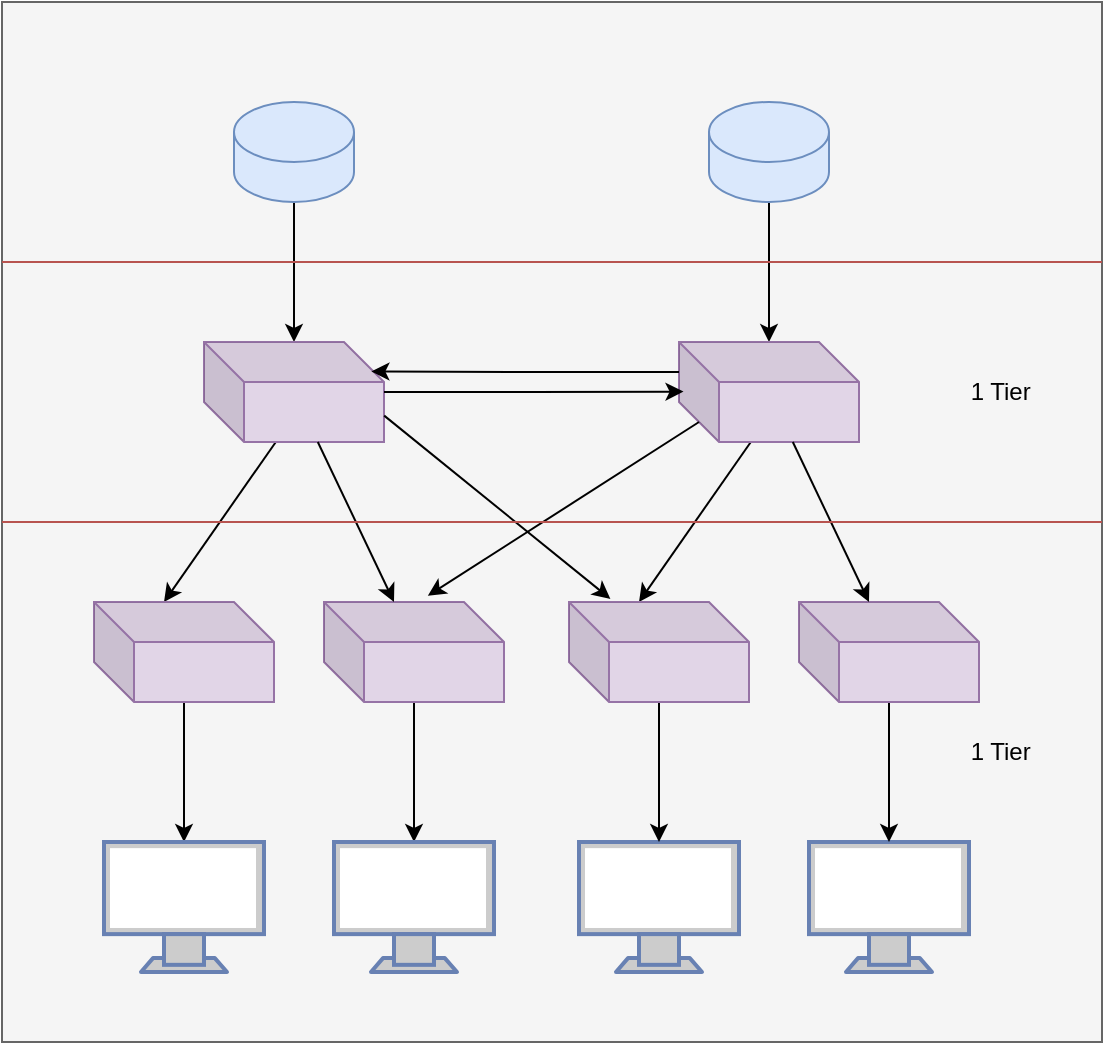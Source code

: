 <mxfile version="24.0.7" type="github">
  <diagram name="Página-1" id="rXedM965n2i3Z5BjzYAS">
    <mxGraphModel dx="1048" dy="675" grid="1" gridSize="10" guides="1" tooltips="1" connect="1" arrows="1" fold="1" page="1" pageScale="1" pageWidth="827" pageHeight="1169" math="0" shadow="0">
      <root>
        <mxCell id="0" />
        <mxCell id="1" parent="0" />
        <mxCell id="8UPofglze54kEzDpr6df-1" value="" style="rounded=0;whiteSpace=wrap;html=1;fillColor=#f5f5f5;fontColor=#333333;strokeColor=#666666;" vertex="1" parent="1">
          <mxGeometry x="139" y="160" width="550" height="520" as="geometry" />
        </mxCell>
        <mxCell id="8UPofglze54kEzDpr6df-2" value="" style="edgeStyle=orthogonalEdgeStyle;rounded=0;orthogonalLoop=1;jettySize=auto;html=1;" edge="1" parent="1" source="8UPofglze54kEzDpr6df-3" target="8UPofglze54kEzDpr6df-7">
          <mxGeometry relative="1" as="geometry" />
        </mxCell>
        <mxCell id="8UPofglze54kEzDpr6df-3" value="" style="shape=cylinder3;whiteSpace=wrap;html=1;boundedLbl=1;backgroundOutline=1;size=15;fillColor=#dae8fc;strokeColor=#6c8ebf;" vertex="1" parent="1">
          <mxGeometry x="255" y="210" width="60" height="50" as="geometry" />
        </mxCell>
        <mxCell id="8UPofglze54kEzDpr6df-4" value="" style="edgeStyle=orthogonalEdgeStyle;rounded=0;orthogonalLoop=1;jettySize=auto;html=1;" edge="1" parent="1" source="8UPofglze54kEzDpr6df-5" target="8UPofglze54kEzDpr6df-18">
          <mxGeometry relative="1" as="geometry" />
        </mxCell>
        <mxCell id="8UPofglze54kEzDpr6df-5" value="" style="shape=cylinder3;whiteSpace=wrap;html=1;boundedLbl=1;backgroundOutline=1;size=15;fillColor=#dae8fc;strokeColor=#6c8ebf;" vertex="1" parent="1">
          <mxGeometry x="492.5" y="210" width="60" height="50" as="geometry" />
        </mxCell>
        <mxCell id="8UPofglze54kEzDpr6df-6" value="" style="rounded=0;orthogonalLoop=1;jettySize=auto;html=1;exitX=0.4;exitY=0.997;exitDx=0;exitDy=0;exitPerimeter=0;entryX=0;entryY=0;entryDx=35;entryDy=0;entryPerimeter=0;" edge="1" parent="1" source="8UPofglze54kEzDpr6df-7" target="8UPofglze54kEzDpr6df-11">
          <mxGeometry relative="1" as="geometry" />
        </mxCell>
        <mxCell id="8UPofglze54kEzDpr6df-7" value="" style="shape=cube;whiteSpace=wrap;html=1;boundedLbl=1;backgroundOutline=1;darkOpacity=0.05;darkOpacity2=0.1;fillColor=#e1d5e7;strokeColor=#9673a6;" vertex="1" parent="1">
          <mxGeometry x="240" y="330" width="90" height="50" as="geometry" />
        </mxCell>
        <mxCell id="8UPofglze54kEzDpr6df-8" value="" style="edgeStyle=orthogonalEdgeStyle;rounded=0;orthogonalLoop=1;jettySize=auto;html=1;" edge="1" parent="1" source="8UPofglze54kEzDpr6df-9" target="8UPofglze54kEzDpr6df-13">
          <mxGeometry relative="1" as="geometry" />
        </mxCell>
        <mxCell id="8UPofglze54kEzDpr6df-9" value="" style="shape=cube;whiteSpace=wrap;html=1;boundedLbl=1;backgroundOutline=1;darkOpacity=0.05;darkOpacity2=0.1;fillColor=#e1d5e7;strokeColor=#9673a6;" vertex="1" parent="1">
          <mxGeometry x="300" y="460" width="90" height="50" as="geometry" />
        </mxCell>
        <mxCell id="8UPofglze54kEzDpr6df-10" value="" style="edgeStyle=orthogonalEdgeStyle;rounded=0;orthogonalLoop=1;jettySize=auto;html=1;" edge="1" parent="1" source="8UPofglze54kEzDpr6df-11" target="8UPofglze54kEzDpr6df-12">
          <mxGeometry relative="1" as="geometry" />
        </mxCell>
        <mxCell id="8UPofglze54kEzDpr6df-11" value="" style="shape=cube;whiteSpace=wrap;html=1;boundedLbl=1;backgroundOutline=1;darkOpacity=0.05;darkOpacity2=0.1;fillColor=#e1d5e7;strokeColor=#9673a6;" vertex="1" parent="1">
          <mxGeometry x="185" y="460" width="90" height="50" as="geometry" />
        </mxCell>
        <mxCell id="8UPofglze54kEzDpr6df-12" value="" style="fontColor=#0066CC;verticalAlign=top;verticalLabelPosition=bottom;labelPosition=center;align=center;html=1;outlineConnect=0;fillColor=#CCCCCC;strokeColor=#6881B3;gradientColor=none;gradientDirection=north;strokeWidth=2;shape=mxgraph.networks.monitor;" vertex="1" parent="1">
          <mxGeometry x="190" y="580" width="80" height="65" as="geometry" />
        </mxCell>
        <mxCell id="8UPofglze54kEzDpr6df-13" value="" style="fontColor=#0066CC;verticalAlign=top;verticalLabelPosition=bottom;labelPosition=center;align=center;html=1;outlineConnect=0;fillColor=#CCCCCC;strokeColor=#6881B3;gradientColor=none;gradientDirection=north;strokeWidth=2;shape=mxgraph.networks.monitor;" vertex="1" parent="1">
          <mxGeometry x="305" y="580" width="80" height="65" as="geometry" />
        </mxCell>
        <mxCell id="8UPofglze54kEzDpr6df-14" value="" style="fontColor=#0066CC;verticalAlign=top;verticalLabelPosition=bottom;labelPosition=center;align=center;html=1;outlineConnect=0;fillColor=#CCCCCC;strokeColor=#6881B3;gradientColor=none;gradientDirection=north;strokeWidth=2;shape=mxgraph.networks.monitor;" vertex="1" parent="1">
          <mxGeometry x="427.5" y="580" width="80" height="65" as="geometry" />
        </mxCell>
        <mxCell id="8UPofglze54kEzDpr6df-15" value="" style="fontColor=#0066CC;verticalAlign=top;verticalLabelPosition=bottom;labelPosition=center;align=center;html=1;outlineConnect=0;fillColor=#CCCCCC;strokeColor=#6881B3;gradientColor=none;gradientDirection=north;strokeWidth=2;shape=mxgraph.networks.monitor;" vertex="1" parent="1">
          <mxGeometry x="542.5" y="580" width="80" height="65" as="geometry" />
        </mxCell>
        <mxCell id="8UPofglze54kEzDpr6df-16" style="rounded=0;orthogonalLoop=1;jettySize=auto;html=1;entryX=0;entryY=0;entryDx=35;entryDy=0;entryPerimeter=0;" edge="1" parent="1" source="8UPofglze54kEzDpr6df-7" target="8UPofglze54kEzDpr6df-9">
          <mxGeometry relative="1" as="geometry" />
        </mxCell>
        <mxCell id="8UPofglze54kEzDpr6df-17" value="" style="rounded=0;orthogonalLoop=1;jettySize=auto;html=1;exitX=0.4;exitY=0.997;exitDx=0;exitDy=0;exitPerimeter=0;entryX=0;entryY=0;entryDx=35;entryDy=0;entryPerimeter=0;" edge="1" parent="1" source="8UPofglze54kEzDpr6df-18" target="8UPofglze54kEzDpr6df-22">
          <mxGeometry relative="1" as="geometry" />
        </mxCell>
        <mxCell id="8UPofglze54kEzDpr6df-18" value="" style="shape=cube;whiteSpace=wrap;html=1;boundedLbl=1;backgroundOutline=1;darkOpacity=0.05;darkOpacity2=0.1;fillColor=#e1d5e7;strokeColor=#9673a6;" vertex="1" parent="1">
          <mxGeometry x="477.5" y="330" width="90" height="50" as="geometry" />
        </mxCell>
        <mxCell id="8UPofglze54kEzDpr6df-19" value="" style="edgeStyle=orthogonalEdgeStyle;rounded=0;orthogonalLoop=1;jettySize=auto;html=1;" edge="1" parent="1" source="8UPofglze54kEzDpr6df-20" target="8UPofglze54kEzDpr6df-15">
          <mxGeometry relative="1" as="geometry" />
        </mxCell>
        <mxCell id="8UPofglze54kEzDpr6df-20" value="" style="shape=cube;whiteSpace=wrap;html=1;boundedLbl=1;backgroundOutline=1;darkOpacity=0.05;darkOpacity2=0.1;fillColor=#e1d5e7;strokeColor=#9673a6;" vertex="1" parent="1">
          <mxGeometry x="537.5" y="460" width="90" height="50" as="geometry" />
        </mxCell>
        <mxCell id="8UPofglze54kEzDpr6df-21" value="" style="edgeStyle=orthogonalEdgeStyle;rounded=0;orthogonalLoop=1;jettySize=auto;html=1;" edge="1" parent="1" source="8UPofglze54kEzDpr6df-22" target="8UPofglze54kEzDpr6df-14">
          <mxGeometry relative="1" as="geometry" />
        </mxCell>
        <mxCell id="8UPofglze54kEzDpr6df-22" value="" style="shape=cube;whiteSpace=wrap;html=1;boundedLbl=1;backgroundOutline=1;darkOpacity=0.05;darkOpacity2=0.1;fillColor=#e1d5e7;strokeColor=#9673a6;" vertex="1" parent="1">
          <mxGeometry x="422.5" y="460" width="90" height="50" as="geometry" />
        </mxCell>
        <mxCell id="8UPofglze54kEzDpr6df-23" style="rounded=0;orthogonalLoop=1;jettySize=auto;html=1;entryX=0;entryY=0;entryDx=35;entryDy=0;entryPerimeter=0;" edge="1" parent="1" source="8UPofglze54kEzDpr6df-18" target="8UPofglze54kEzDpr6df-20">
          <mxGeometry relative="1" as="geometry" />
        </mxCell>
        <mxCell id="8UPofglze54kEzDpr6df-24" style="rounded=0;orthogonalLoop=1;jettySize=auto;html=1;entryX=0.23;entryY=-0.031;entryDx=0;entryDy=0;entryPerimeter=0;exitX=1.001;exitY=0.736;exitDx=0;exitDy=0;exitPerimeter=0;" edge="1" parent="1" source="8UPofglze54kEzDpr6df-7" target="8UPofglze54kEzDpr6df-22">
          <mxGeometry relative="1" as="geometry" />
        </mxCell>
        <mxCell id="8UPofglze54kEzDpr6df-25" style="rounded=0;orthogonalLoop=1;jettySize=auto;html=1;entryX=0.577;entryY=-0.062;entryDx=0;entryDy=0;entryPerimeter=0;exitX=0;exitY=0;exitDx=10;exitDy=40;exitPerimeter=0;" edge="1" parent="1" source="8UPofglze54kEzDpr6df-18" target="8UPofglze54kEzDpr6df-9">
          <mxGeometry relative="1" as="geometry" />
        </mxCell>
        <mxCell id="8UPofglze54kEzDpr6df-26" style="edgeStyle=orthogonalEdgeStyle;rounded=0;orthogonalLoop=1;jettySize=auto;html=1;entryX=0.025;entryY=0.496;entryDx=0;entryDy=0;entryPerimeter=0;" edge="1" parent="1" source="8UPofglze54kEzDpr6df-7" target="8UPofglze54kEzDpr6df-18">
          <mxGeometry relative="1" as="geometry" />
        </mxCell>
        <mxCell id="8UPofglze54kEzDpr6df-27" style="edgeStyle=orthogonalEdgeStyle;rounded=0;orthogonalLoop=1;jettySize=auto;html=1;exitX=0;exitY=0;exitDx=0;exitDy=15;exitPerimeter=0;entryX=0.93;entryY=0.294;entryDx=0;entryDy=0;entryPerimeter=0;" edge="1" parent="1" source="8UPofglze54kEzDpr6df-18" target="8UPofglze54kEzDpr6df-7">
          <mxGeometry relative="1" as="geometry" />
        </mxCell>
        <mxCell id="8UPofglze54kEzDpr6df-28" value="" style="html=1;rounded=0;exitX=0;exitY=0.25;exitDx=0;exitDy=0;entryX=1;entryY=0.25;entryDx=0;entryDy=0;endArrow=none;endFill=0;fillColor=#f8cecc;strokeColor=#b85450;" edge="1" parent="1" source="8UPofglze54kEzDpr6df-1" target="8UPofglze54kEzDpr6df-1">
          <mxGeometry width="100" relative="1" as="geometry">
            <mxPoint x="350" y="480" as="sourcePoint" />
            <mxPoint x="450" y="480" as="targetPoint" />
          </mxGeometry>
        </mxCell>
        <mxCell id="8UPofglze54kEzDpr6df-29" value="" style="endArrow=none;html=1;rounded=0;exitX=0;exitY=0.5;exitDx=0;exitDy=0;entryX=1;entryY=0.5;entryDx=0;entryDy=0;fillColor=#f8cecc;strokeColor=#b85450;" edge="1" parent="1" source="8UPofglze54kEzDpr6df-1" target="8UPofglze54kEzDpr6df-1">
          <mxGeometry width="50" height="50" relative="1" as="geometry">
            <mxPoint x="380" y="500" as="sourcePoint" />
            <mxPoint x="430" y="450" as="targetPoint" />
          </mxGeometry>
        </mxCell>
        <mxCell id="8UPofglze54kEzDpr6df-30" value="1 Tier&amp;nbsp;" style="text;html=1;align=center;verticalAlign=middle;whiteSpace=wrap;rounded=0;" vertex="1" parent="1">
          <mxGeometry x="610" y="340" width="60" height="30" as="geometry" />
        </mxCell>
        <mxCell id="8UPofglze54kEzDpr6df-31" value="1 Tier&amp;nbsp;" style="text;html=1;align=center;verticalAlign=middle;whiteSpace=wrap;rounded=0;" vertex="1" parent="1">
          <mxGeometry x="610" y="520" width="60" height="30" as="geometry" />
        </mxCell>
      </root>
    </mxGraphModel>
  </diagram>
</mxfile>
